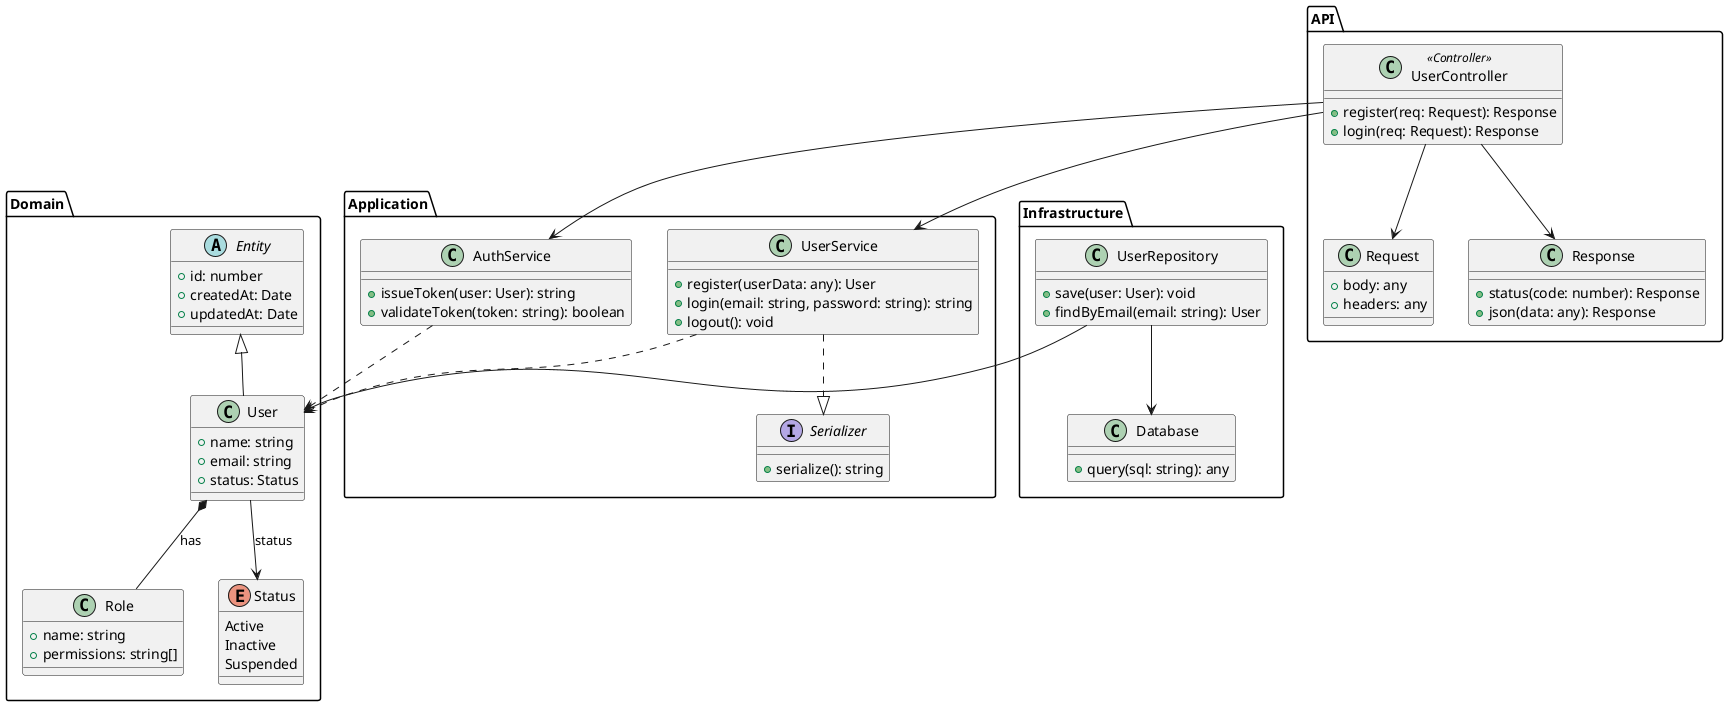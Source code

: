 @startuml ALFARPG

' Domain Layer
package "Domain" {
    abstract class Entity {
        +id: number
        +createdAt: Date
        +updatedAt: Date
    }

    class User {
        +name: string
        +email: string
        +status: Status
    }

    class Role {
        +name: string
        +permissions: string[]
    }

    enum Status {
        Active
        Inactive
        Suspended
    }

    Entity <|-- User
    User *-- Role : has
    User --> Status : status
}

' Application Layer
package "Application" {
    interface Serializer {
        +serialize(): string
    }

    class UserService {
        +register(userData: any): User
        +login(email: string, password: string): string
        +logout(): void
    }

    class AuthService {
        +issueToken(user: User): string
        +validateToken(token: string): boolean
    }

    UserService ..> User
    AuthService ..> User
    UserService ..|> Serializer
}

' Infrastructure Layer
package "Infrastructure" {
    class UserRepository {
        +save(user: User): void
        +findByEmail(email: string): User
    }

    class Database {
        +query(sql: string): any
    }

    UserRepository --> Database
    UserRepository --> User
}

' API Layer
package "API" {
    class UserController <<Controller>> {
        +register(req: Request): Response
        +login(req: Request): Response
    }

    class Request {
        +body: any
        +headers: any
    }

    class Response {
        +status(code: number): Response
        +json(data: any): Response
    }

    UserController --> UserService
    UserController --> AuthService
    UserController --> Request
    UserController --> Response
}

@enduml
